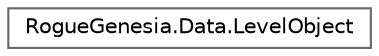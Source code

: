 digraph "Graphical Class Hierarchy"
{
 // LATEX_PDF_SIZE
  bgcolor="transparent";
  edge [fontname=Helvetica,fontsize=10,labelfontname=Helvetica,labelfontsize=10];
  node [fontname=Helvetica,fontsize=10,shape=box,height=0.2,width=0.4];
  rankdir="LR";
  Node0 [label="RogueGenesia.Data.LevelObject",height=0.2,width=0.4,color="grey40", fillcolor="white", style="filled",URL="$class_rogue_genesia_1_1_data_1_1_level_object.html",tooltip=" "];
}
